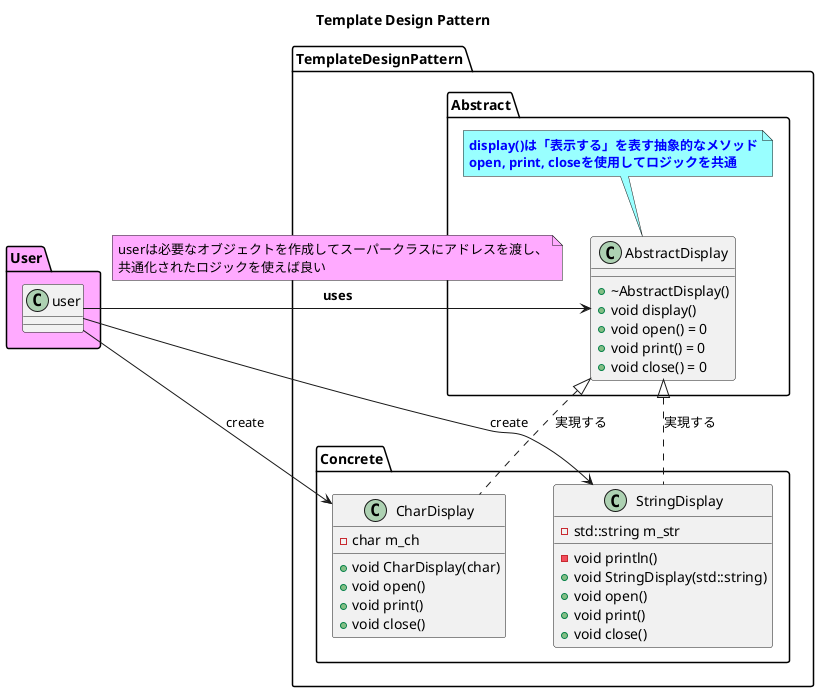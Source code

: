 @startuml{template.png}
title Template Design Pattern

package User #FFAAFF
{
    class user
}

package TemplateDesignPattern
{
    package Abstract
    {
        class AbstractDisplay
        {
            + ~AbstractDisplay()
            + void display()
            + void open() = 0
            + void print() = 0
            + void close() = 0
        }
        note top of AbstractDisplay #99FFFF
        <font color=blue><b>display()は「表示する」を表す抽象的なメソッド
        <font color=blue><b>open, print, closeを使用してロジックを共通
        end note
    }

    package Concrete
    {
        class CharDisplay
        {
            - char m_ch
            + void CharDisplay(char)
            + void open()
            + void print()
            + void close()
        }
        class StringDisplay
        {
            - std::string m_str
            - void println()
            + void StringDisplay(std::string)
            + void open()
            + void print()
            + void close()
        }
    }
}

AbstractDisplay <|.. CharDisplay : 実現する
AbstractDisplay <|.. StringDisplay : 実現する

user -> CharDisplay : create
user -> StringDisplay : create
user -> AbstractDisplay : <b>uses
note top on link #FFAAFF
userは必要なオブジェクトを作成してスーパークラスにアドレスを渡し、
共通化されたロジックを使えば良い
end note

@enduml
